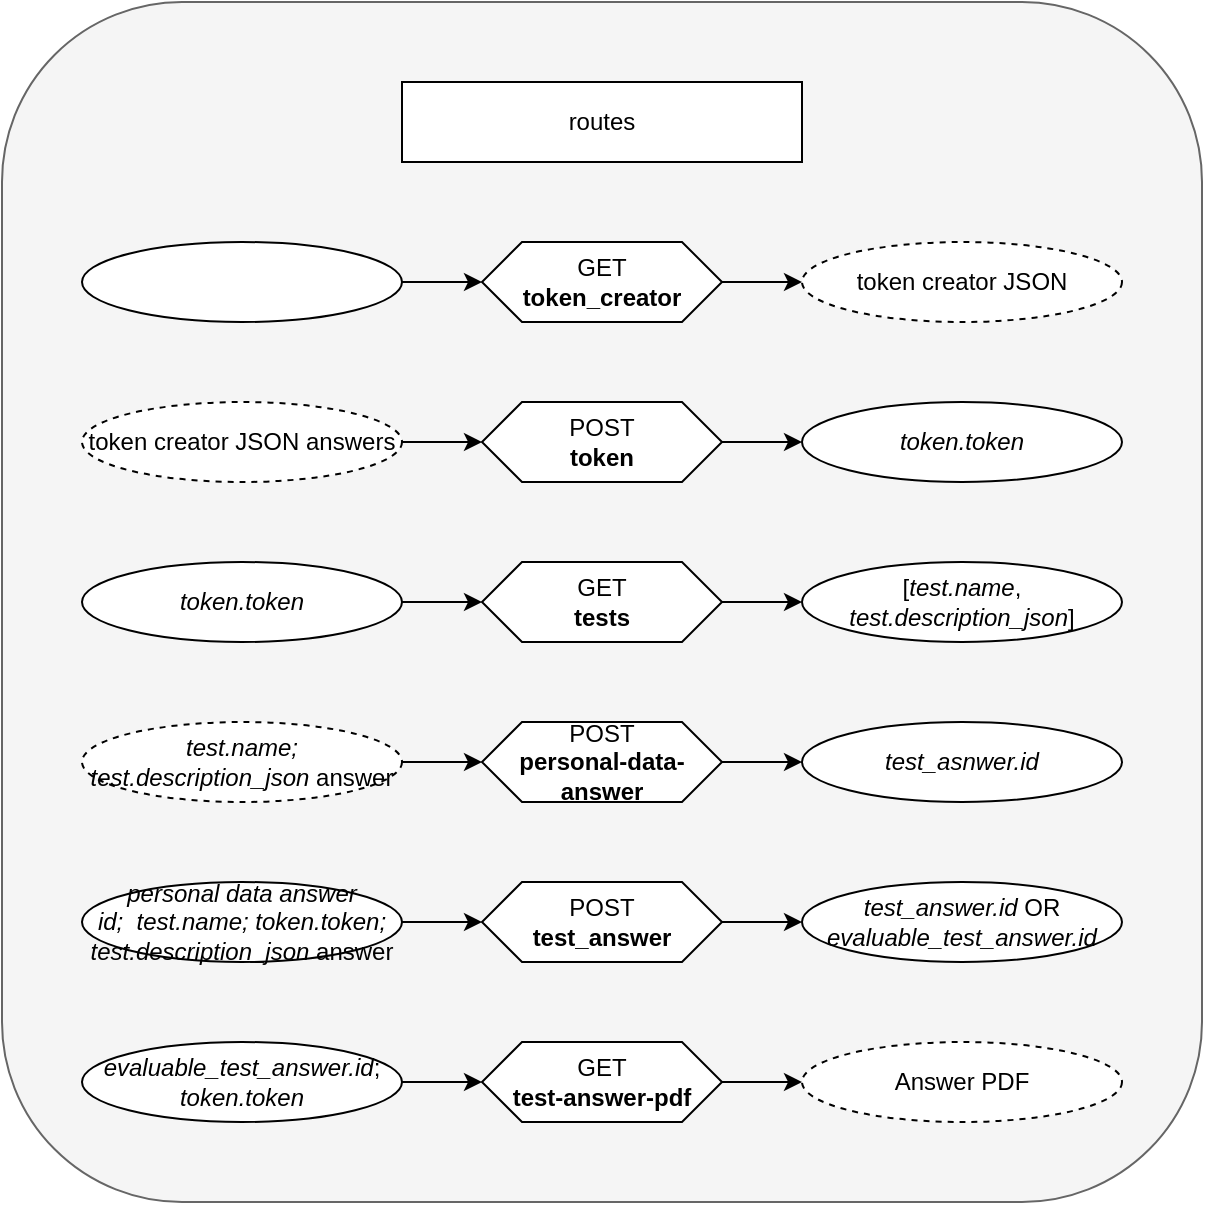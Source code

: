 <mxfile version="17.4.2" type="device"><diagram id="mnlhZn6_4g-LKrHwM_-l" name="Seite-1"><mxGraphModel dx="868" dy="593" grid="1" gridSize="10" guides="1" tooltips="1" connect="1" arrows="1" fold="1" page="1" pageScale="1" pageWidth="680" pageHeight="680" math="0" shadow="0"><root><mxCell id="0"/><mxCell id="1" parent="0"/><mxCell id="oj5NRY1XoX79s0Fou7Ji-27" value="" style="rounded=1;whiteSpace=wrap;html=1;fillColor=#f5f5f5;fontColor=#333333;strokeColor=#666666;" parent="1" vertex="1"><mxGeometry x="40" y="40" width="600" height="600" as="geometry"/></mxCell><mxCell id="IgNV7w0jJglLEigM19IN-1" value="GET&lt;br&gt;&lt;b&gt;token_creator&lt;/b&gt;" style="shape=hexagon;perimeter=hexagonPerimeter2;whiteSpace=wrap;html=1;fixedSize=1;size=20;" parent="1" vertex="1"><mxGeometry x="280" y="160" width="120" height="40" as="geometry"/></mxCell><mxCell id="IgNV7w0jJglLEigM19IN-2" value="" style="edgeStyle=orthogonalEdgeStyle;rounded=0;orthogonalLoop=1;jettySize=auto;html=1;" parent="1" source="IgNV7w0jJglLEigM19IN-3" target="IgNV7w0jJglLEigM19IN-1" edge="1"><mxGeometry relative="1" as="geometry"/></mxCell><mxCell id="IgNV7w0jJglLEigM19IN-3" value="" style="ellipse;whiteSpace=wrap;html=1;" parent="1" vertex="1"><mxGeometry x="80" y="160" width="160" height="40" as="geometry"/></mxCell><mxCell id="IgNV7w0jJglLEigM19IN-4" value="token creator JSON" style="ellipse;whiteSpace=wrap;html=1;align=center;dashed=1;" parent="1" vertex="1"><mxGeometry x="440" y="160" width="160" height="40" as="geometry"/></mxCell><mxCell id="IgNV7w0jJglLEigM19IN-5" value="" style="edgeStyle=orthogonalEdgeStyle;rounded=0;orthogonalLoop=1;jettySize=auto;html=1;entryX=0;entryY=0.5;entryDx=0;entryDy=0;" parent="1" source="IgNV7w0jJglLEigM19IN-1" target="IgNV7w0jJglLEigM19IN-4" edge="1"><mxGeometry relative="1" as="geometry"><mxPoint x="340" y="80" as="targetPoint"/></mxGeometry></mxCell><mxCell id="jj0q9bABq6jWuBtmcx6D-1" value="POST&lt;br&gt;&lt;b&gt;token&lt;/b&gt;" style="shape=hexagon;perimeter=hexagonPerimeter2;whiteSpace=wrap;html=1;fixedSize=1;size=20;" parent="1" vertex="1"><mxGeometry x="280" y="240.0" width="120" height="40" as="geometry"/></mxCell><mxCell id="jj0q9bABq6jWuBtmcx6D-5" value="" style="edgeStyle=orthogonalEdgeStyle;rounded=0;orthogonalLoop=1;jettySize=auto;html=1;" parent="1" source="jj0q9bABq6jWuBtmcx6D-2" target="jj0q9bABq6jWuBtmcx6D-1" edge="1"><mxGeometry relative="1" as="geometry"/></mxCell><mxCell id="jj0q9bABq6jWuBtmcx6D-2" value="token creator JSON answers" style="ellipse;whiteSpace=wrap;html=1;dashed=1;" parent="1" vertex="1"><mxGeometry x="80" y="240" width="160" height="40" as="geometry"/></mxCell><mxCell id="jj0q9bABq6jWuBtmcx6D-3" value="&lt;i&gt;token.token&lt;/i&gt;" style="ellipse;whiteSpace=wrap;html=1;" parent="1" vertex="1"><mxGeometry x="440" y="240" width="160" height="40" as="geometry"/></mxCell><mxCell id="jj0q9bABq6jWuBtmcx6D-4" value="" style="edgeStyle=orthogonalEdgeStyle;rounded=0;orthogonalLoop=1;jettySize=auto;html=1;" parent="1" source="jj0q9bABq6jWuBtmcx6D-1" target="jj0q9bABq6jWuBtmcx6D-3" edge="1"><mxGeometry relative="1" as="geometry"/></mxCell><mxCell id="oj5NRY1XoX79s0Fou7Ji-2" value="GET&lt;br&gt;&lt;b&gt;tests&lt;/b&gt;" style="shape=hexagon;perimeter=hexagonPerimeter2;whiteSpace=wrap;html=1;fixedSize=1;size=20;" parent="1" vertex="1"><mxGeometry x="280" y="320" width="120" height="40" as="geometry"/></mxCell><mxCell id="oj5NRY1XoX79s0Fou7Ji-3" value="POST&lt;br&gt;&lt;b&gt;test_answer&lt;/b&gt;" style="shape=hexagon;perimeter=hexagonPerimeter2;whiteSpace=wrap;html=1;fixedSize=1;size=20;" parent="1" vertex="1"><mxGeometry x="280" y="480" width="120" height="40" as="geometry"/></mxCell><mxCell id="oj5NRY1XoX79s0Fou7Ji-11" value="" style="edgeStyle=orthogonalEdgeStyle;rounded=0;orthogonalLoop=1;jettySize=auto;html=1;" parent="1" source="oj5NRY1XoX79s0Fou7Ji-7" target="oj5NRY1XoX79s0Fou7Ji-2" edge="1"><mxGeometry relative="1" as="geometry"/></mxCell><mxCell id="oj5NRY1XoX79s0Fou7Ji-7" value="&lt;i&gt;token.token&lt;/i&gt;" style="ellipse;whiteSpace=wrap;html=1;" parent="1" vertex="1"><mxGeometry x="80" y="320" width="160" height="40" as="geometry"/></mxCell><mxCell id="oj5NRY1XoX79s0Fou7Ji-12" value="&lt;div style=&quot;font-size: 10px&quot;&gt;&lt;span style=&quot;font-size: 12px&quot;&gt;[&lt;i&gt;test.name&lt;/i&gt;, &lt;i&gt;test.description_json&lt;/i&gt;]&lt;/span&gt;&lt;/div&gt;" style="ellipse;whiteSpace=wrap;html=1;fontSize=10;" parent="1" vertex="1"><mxGeometry x="440" y="320" width="160" height="40" as="geometry"/></mxCell><mxCell id="oj5NRY1XoX79s0Fou7Ji-13" value="" style="edgeStyle=orthogonalEdgeStyle;rounded=0;orthogonalLoop=1;jettySize=auto;html=1;" parent="1" source="oj5NRY1XoX79s0Fou7Ji-2" target="oj5NRY1XoX79s0Fou7Ji-12" edge="1"><mxGeometry relative="1" as="geometry"/></mxCell><mxCell id="oj5NRY1XoX79s0Fou7Ji-15" value="" style="edgeStyle=orthogonalEdgeStyle;rounded=0;orthogonalLoop=1;jettySize=auto;html=1;" parent="1" source="oj5NRY1XoX79s0Fou7Ji-14" target="oj5NRY1XoX79s0Fou7Ji-3" edge="1"><mxGeometry relative="1" as="geometry"/></mxCell><mxCell id="oj5NRY1XoX79s0Fou7Ji-14" value="&lt;i&gt;personal data answer id;&lt;/i&gt;&amp;nbsp;&amp;nbsp;&lt;i&gt;test.name; token.token;&lt;/i&gt;&lt;br&gt;&lt;i&gt;test.description_json&lt;/i&gt; answer" style="ellipse;whiteSpace=wrap;html=1;" parent="1" vertex="1"><mxGeometry x="80" y="480" width="160" height="40" as="geometry"/></mxCell><mxCell id="oj5NRY1XoX79s0Fou7Ji-16" value="GET&lt;br&gt;&lt;b&gt;test-answer-pdf&lt;/b&gt;" style="shape=hexagon;perimeter=hexagonPerimeter2;whiteSpace=wrap;html=1;fixedSize=1;size=20;" parent="1" vertex="1"><mxGeometry x="280" y="560" width="120" height="40" as="geometry"/></mxCell><mxCell id="oj5NRY1XoX79s0Fou7Ji-19" value="&lt;i&gt;test_answer.id&lt;/i&gt; OR &lt;i&gt;evaluable_test_answer.id&lt;/i&gt;" style="ellipse;whiteSpace=wrap;html=1;" parent="1" vertex="1"><mxGeometry x="440" y="480" width="160" height="40" as="geometry"/></mxCell><mxCell id="oj5NRY1XoX79s0Fou7Ji-20" value="" style="edgeStyle=orthogonalEdgeStyle;rounded=0;orthogonalLoop=1;jettySize=auto;html=1;" parent="1" source="oj5NRY1XoX79s0Fou7Ji-3" target="oj5NRY1XoX79s0Fou7Ji-19" edge="1"><mxGeometry relative="1" as="geometry"/></mxCell><mxCell id="oj5NRY1XoX79s0Fou7Ji-22" value="" style="edgeStyle=orthogonalEdgeStyle;rounded=0;orthogonalLoop=1;jettySize=auto;html=1;" parent="1" source="oj5NRY1XoX79s0Fou7Ji-21" target="oj5NRY1XoX79s0Fou7Ji-16" edge="1"><mxGeometry relative="1" as="geometry"/></mxCell><mxCell id="oj5NRY1XoX79s0Fou7Ji-21" value="&lt;i&gt;evaluable_test_answer.id&lt;/i&gt;; &lt;br&gt;&lt;i&gt;token.token&lt;/i&gt;" style="ellipse;whiteSpace=wrap;html=1;" parent="1" vertex="1"><mxGeometry x="80" y="560" width="160" height="40" as="geometry"/></mxCell><mxCell id="oj5NRY1XoX79s0Fou7Ji-25" value="Answer PDF" style="ellipse;whiteSpace=wrap;html=1;align=center;dashed=1;" parent="1" vertex="1"><mxGeometry x="440" y="560" width="160" height="40" as="geometry"/></mxCell><mxCell id="oj5NRY1XoX79s0Fou7Ji-18" value="" style="edgeStyle=orthogonalEdgeStyle;rounded=0;orthogonalLoop=1;jettySize=auto;html=1;entryX=0;entryY=0.5;entryDx=0;entryDy=0;" parent="1" source="oj5NRY1XoX79s0Fou7Ji-16" target="oj5NRY1XoX79s0Fou7Ji-25" edge="1"><mxGeometry relative="1" as="geometry"><mxPoint x="420" y="560" as="targetPoint"/></mxGeometry></mxCell><mxCell id="oj5NRY1XoX79s0Fou7Ji-28" value="routes" style="rounded=0;whiteSpace=wrap;html=1;" parent="1" vertex="1"><mxGeometry x="240" y="80" width="200" height="40" as="geometry"/></mxCell><mxCell id="G9M5xSA3jt8RefxOkdF5-1" value="POST&lt;br&gt;&lt;b&gt;personal-data-answer&lt;/b&gt;" style="shape=hexagon;perimeter=hexagonPerimeter2;whiteSpace=wrap;html=1;fixedSize=1;size=20;" parent="1" vertex="1"><mxGeometry x="280" y="400.0" width="120" height="40" as="geometry"/></mxCell><mxCell id="G9M5xSA3jt8RefxOkdF5-2" value="" style="edgeStyle=orthogonalEdgeStyle;rounded=0;orthogonalLoop=1;jettySize=auto;html=1;" parent="1" source="G9M5xSA3jt8RefxOkdF5-3" target="G9M5xSA3jt8RefxOkdF5-1" edge="1"><mxGeometry relative="1" as="geometry"/></mxCell><mxCell id="G9M5xSA3jt8RefxOkdF5-3" value="&lt;i&gt;test.name; test.description_json&lt;/i&gt; answer" style="ellipse;whiteSpace=wrap;html=1;dashed=1;" parent="1" vertex="1"><mxGeometry x="80" y="400" width="160" height="40" as="geometry"/></mxCell><mxCell id="G9M5xSA3jt8RefxOkdF5-4" value="&lt;i&gt;test_asnwer.id&lt;/i&gt;" style="ellipse;whiteSpace=wrap;html=1;" parent="1" vertex="1"><mxGeometry x="440" y="400" width="160" height="40" as="geometry"/></mxCell><mxCell id="G9M5xSA3jt8RefxOkdF5-5" value="" style="edgeStyle=orthogonalEdgeStyle;rounded=0;orthogonalLoop=1;jettySize=auto;html=1;" parent="1" source="G9M5xSA3jt8RefxOkdF5-1" target="G9M5xSA3jt8RefxOkdF5-4" edge="1"><mxGeometry relative="1" as="geometry"/></mxCell></root></mxGraphModel></diagram></mxfile>